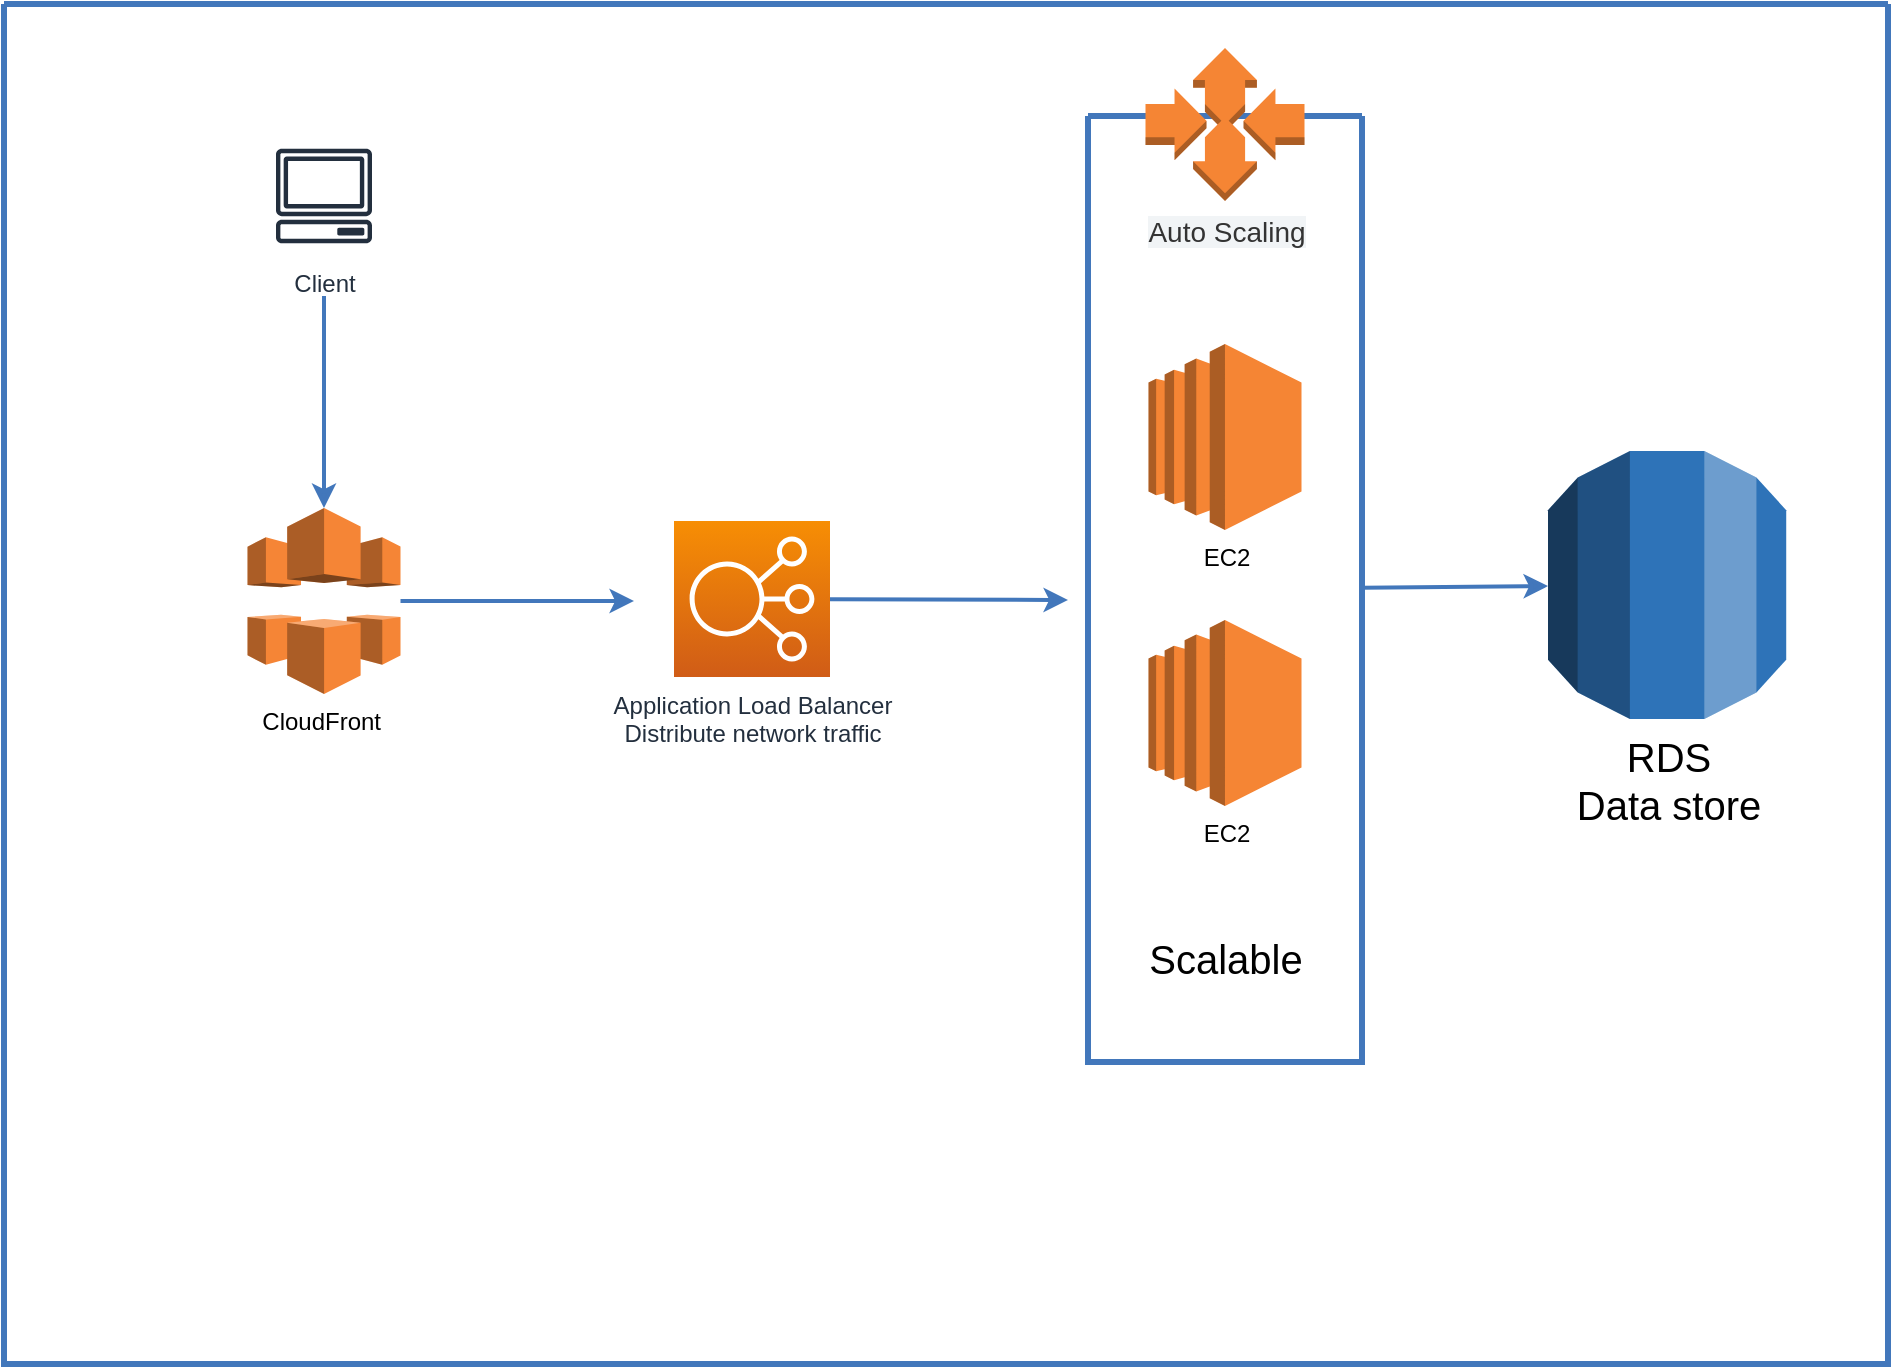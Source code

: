 <mxfile version="15.7.3" type="github">
  <diagram id="0d7cefc2-ccd6-e077-73ed-a8e48b0cddf6" name="Page-1">
    <mxGraphModel dx="1422" dy="762" grid="1" gridSize="10" guides="1" tooltips="1" connect="1" arrows="1" fold="1" page="1" pageScale="1" pageWidth="1169" pageHeight="827" background="none" math="0" shadow="0">
      <root>
        <mxCell id="0" />
        <mxCell id="1" parent="0" />
        <mxCell id="2" value="" style="swimlane;shadow=0;strokeColor=#4277BB;fillColor=#ffffff;fontColor=#4277BB;align=right;startSize=0;collapsible=0;strokeWidth=3;" parent="1" vertex="1">
          <mxGeometry x="178" y="74" width="942" height="680" as="geometry" />
        </mxCell>
        <mxCell id="104" style="rounded=0;elbow=vertical;html=1;labelBackgroundColor=#ffffff;startArrow=none;startFill=0;endArrow=classic;endFill=1;jettySize=auto;orthogonalLoop=1;strokeColor=#4277BB;strokeWidth=2;fontSize=14;fontColor=#4277BB;entryX=0.5;entryY=0;entryDx=0;entryDy=0;entryPerimeter=0;" parent="2" target="CSuMtrH3Dct_yg1dfhXP-106" edge="1">
          <mxGeometry relative="1" as="geometry">
            <mxPoint x="160" y="190" as="targetPoint" />
            <mxPoint x="160" y="146" as="sourcePoint" />
          </mxGeometry>
        </mxCell>
        <mxCell id="CSuMtrH3Dct_yg1dfhXP-108" style="edgeStyle=none;rounded=0;orthogonalLoop=1;jettySize=auto;html=1;startArrow=none;startFill=0;strokeColor=#4277BB;strokeWidth=2;" edge="1" parent="2" source="CSuMtrH3Dct_yg1dfhXP-106">
          <mxGeometry relative="1" as="geometry">
            <mxPoint x="315" y="298.5" as="targetPoint" />
          </mxGeometry>
        </mxCell>
        <mxCell id="CSuMtrH3Dct_yg1dfhXP-106" value="CloudFront&amp;nbsp;" style="outlineConnect=0;dashed=0;verticalLabelPosition=bottom;verticalAlign=top;align=center;html=1;shape=mxgraph.aws3.cloudfront;fillColor=#F58536;gradientColor=none;" vertex="1" parent="2">
          <mxGeometry x="121.75" y="252" width="76.5" height="93" as="geometry" />
        </mxCell>
        <mxCell id="CSuMtrH3Dct_yg1dfhXP-107" value="Client" style="sketch=0;outlineConnect=0;fontColor=#232F3E;gradientColor=none;strokeColor=#232F3E;fillColor=#ffffff;dashed=0;verticalLabelPosition=bottom;verticalAlign=top;align=center;html=1;fontSize=12;fontStyle=0;aspect=fixed;shape=mxgraph.aws4.resourceIcon;resIcon=mxgraph.aws4.client;" vertex="1" parent="2">
          <mxGeometry x="130" y="66" width="60" height="60" as="geometry" />
        </mxCell>
        <mxCell id="CSuMtrH3Dct_yg1dfhXP-117" style="edgeStyle=none;rounded=0;orthogonalLoop=1;jettySize=auto;html=1;fontSize=20;fontColor=#000000;startArrow=none;startFill=0;strokeColor=#4277BB;strokeWidth=2;" edge="1" parent="2" source="CSuMtrH3Dct_yg1dfhXP-110">
          <mxGeometry relative="1" as="geometry">
            <mxPoint x="532" y="298" as="targetPoint" />
          </mxGeometry>
        </mxCell>
        <mxCell id="CSuMtrH3Dct_yg1dfhXP-110" value="Application Load Balancer&lt;br&gt;Distribute network traffic" style="sketch=0;points=[[0,0,0],[0.25,0,0],[0.5,0,0],[0.75,0,0],[1,0,0],[0,1,0],[0.25,1,0],[0.5,1,0],[0.75,1,0],[1,1,0],[0,0.25,0],[0,0.5,0],[0,0.75,0],[1,0.25,0],[1,0.5,0],[1,0.75,0]];outlineConnect=0;fontColor=#232F3E;gradientColor=#F78E04;gradientDirection=north;fillColor=#D05C17;strokeColor=#ffffff;dashed=0;verticalLabelPosition=bottom;verticalAlign=top;align=center;html=1;fontSize=12;fontStyle=0;aspect=fixed;shape=mxgraph.aws4.resourceIcon;resIcon=mxgraph.aws4.elastic_load_balancing;" vertex="1" parent="2">
          <mxGeometry x="335" y="258.5" width="78" height="78" as="geometry" />
        </mxCell>
        <mxCell id="CSuMtrH3Dct_yg1dfhXP-118" style="edgeStyle=none;rounded=0;orthogonalLoop=1;jettySize=auto;html=1;fontSize=20;fontColor=#000000;startArrow=none;startFill=0;strokeColor=#4277BB;strokeWidth=2;" edge="1" parent="2" source="79" target="CSuMtrH3Dct_yg1dfhXP-116">
          <mxGeometry relative="1" as="geometry" />
        </mxCell>
        <mxCell id="79" value="" style="swimlane;shadow=0;strokeColor=#4277BB;fillColor=#ffffff;fontColor=#4277BB;align=right;startSize=0;collapsible=0;strokeWidth=3;" parent="2" vertex="1">
          <mxGeometry x="542" y="56" width="137" height="473" as="geometry" />
        </mxCell>
        <mxCell id="CSuMtrH3Dct_yg1dfhXP-111" value="EC2" style="outlineConnect=0;dashed=0;verticalLabelPosition=bottom;verticalAlign=top;align=center;html=1;shape=mxgraph.aws3.ec2;fillColor=#F58534;gradientColor=none;" vertex="1" parent="79">
          <mxGeometry x="30.25" y="114" width="76.5" height="93" as="geometry" />
        </mxCell>
        <mxCell id="CSuMtrH3Dct_yg1dfhXP-112" value="EC2" style="outlineConnect=0;dashed=0;verticalLabelPosition=bottom;verticalAlign=top;align=center;html=1;shape=mxgraph.aws3.ec2;fillColor=#F58534;gradientColor=none;" vertex="1" parent="79">
          <mxGeometry x="30.25" y="252" width="76.5" height="93" as="geometry" />
        </mxCell>
        <mxCell id="CSuMtrH3Dct_yg1dfhXP-113" value="&lt;span style=&quot;color: rgb(51 , 51 , 51) ; font-family: &amp;#34;helvetica&amp;#34; , &amp;#34;arial&amp;#34; , &amp;#34;microsoft yahei&amp;#34; , &amp;#34;simsun&amp;#34; , &amp;#34;stxihei&amp;#34; , sans-serif ; font-size: 14px ; font-style: normal ; font-weight: 400 ; letter-spacing: normal ; text-indent: 0px ; text-transform: none ; word-spacing: 0px ; background-color: rgb(241 , 244 , 246) ; display: inline ; float: none&quot;&gt;Auto Scaling&lt;/span&gt;&lt;br&gt;" style="outlineConnect=0;dashed=0;verticalLabelPosition=bottom;verticalAlign=top;align=center;html=1;shape=mxgraph.aws3.auto_scaling;fillColor=#F58534;gradientColor=none;" vertex="1" parent="79">
          <mxGeometry x="28.75" y="-34" width="79.5" height="76.5" as="geometry" />
        </mxCell>
        <mxCell id="CSuMtrH3Dct_yg1dfhXP-115" value="&lt;font color=&quot;#000000&quot;&gt;&lt;span style=&quot;font-size: 20px&quot;&gt;Scalable&lt;/span&gt;&lt;/font&gt;" style="text;html=1;strokeColor=none;fillColor=none;align=center;verticalAlign=middle;whiteSpace=wrap;rounded=0;fontColor=#FFB570;" vertex="1" parent="79">
          <mxGeometry x="38.5" y="406" width="60" height="30" as="geometry" />
        </mxCell>
        <mxCell id="CSuMtrH3Dct_yg1dfhXP-116" value="RDS&lt;br&gt;Data store" style="outlineConnect=0;dashed=0;verticalLabelPosition=bottom;verticalAlign=top;align=center;html=1;shape=mxgraph.aws3.rds;fillColor=#2E73B8;gradientColor=none;fontSize=20;fontColor=#000000;" vertex="1" parent="2">
          <mxGeometry x="772" y="223.5" width="119.11" height="134" as="geometry" />
        </mxCell>
      </root>
    </mxGraphModel>
  </diagram>
</mxfile>
